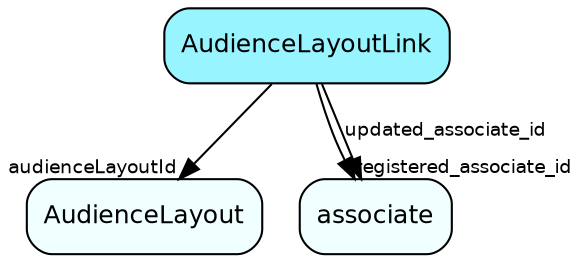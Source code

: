digraph AudienceLayoutLink  {
node [shape = box style="rounded, filled" fontname = "Helvetica" fontsize = "12" ]
edge [fontname = "Helvetica" fontsize = "9"]

AudienceLayoutLink[fillcolor = "cadetblue1"]
AudienceLayout[fillcolor = "azure1"]
associate[fillcolor = "azure1"]
AudienceLayoutLink -> AudienceLayout [headlabel = "audienceLayoutId"]
AudienceLayoutLink -> associate [headlabel = "registered_associate_id"]
AudienceLayoutLink -> associate [label = "updated_associate_id"]
}

